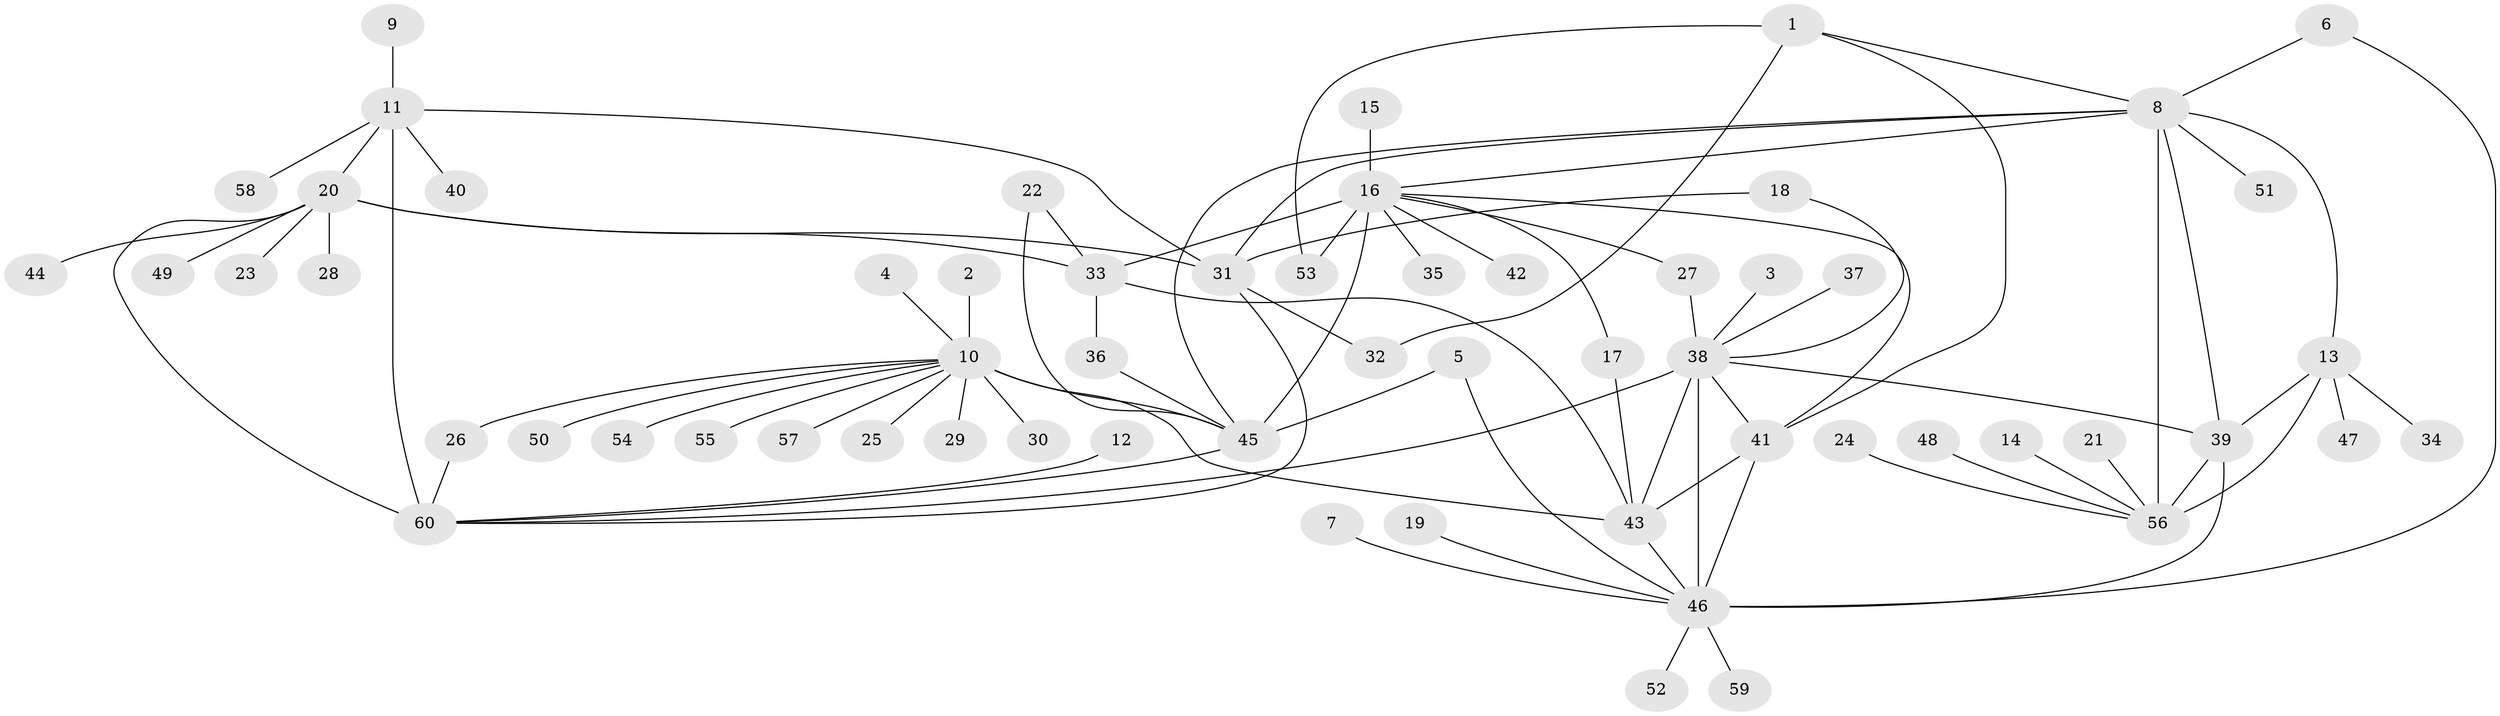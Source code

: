 // original degree distribution, {9: 0.041666666666666664, 6: 0.025, 8: 0.041666666666666664, 10: 0.03333333333333333, 7: 0.06666666666666667, 11: 0.025, 12: 0.016666666666666666, 2: 0.11666666666666667, 4: 0.016666666666666666, 1: 0.575, 3: 0.041666666666666664}
// Generated by graph-tools (version 1.1) at 2025/37/03/04/25 23:37:41]
// undirected, 60 vertices, 87 edges
graph export_dot {
  node [color=gray90,style=filled];
  1;
  2;
  3;
  4;
  5;
  6;
  7;
  8;
  9;
  10;
  11;
  12;
  13;
  14;
  15;
  16;
  17;
  18;
  19;
  20;
  21;
  22;
  23;
  24;
  25;
  26;
  27;
  28;
  29;
  30;
  31;
  32;
  33;
  34;
  35;
  36;
  37;
  38;
  39;
  40;
  41;
  42;
  43;
  44;
  45;
  46;
  47;
  48;
  49;
  50;
  51;
  52;
  53;
  54;
  55;
  56;
  57;
  58;
  59;
  60;
  1 -- 8 [weight=1.0];
  1 -- 32 [weight=1.0];
  1 -- 41 [weight=1.0];
  1 -- 53 [weight=1.0];
  2 -- 10 [weight=1.0];
  3 -- 38 [weight=1.0];
  4 -- 10 [weight=1.0];
  5 -- 45 [weight=1.0];
  5 -- 46 [weight=1.0];
  6 -- 8 [weight=1.0];
  6 -- 46 [weight=1.0];
  7 -- 46 [weight=1.0];
  8 -- 13 [weight=2.0];
  8 -- 16 [weight=1.0];
  8 -- 31 [weight=1.0];
  8 -- 39 [weight=2.0];
  8 -- 45 [weight=1.0];
  8 -- 51 [weight=1.0];
  8 -- 56 [weight=4.0];
  9 -- 11 [weight=1.0];
  10 -- 25 [weight=1.0];
  10 -- 26 [weight=1.0];
  10 -- 29 [weight=1.0];
  10 -- 30 [weight=1.0];
  10 -- 43 [weight=1.0];
  10 -- 45 [weight=8.0];
  10 -- 50 [weight=1.0];
  10 -- 54 [weight=1.0];
  10 -- 55 [weight=1.0];
  10 -- 57 [weight=1.0];
  11 -- 20 [weight=2.0];
  11 -- 31 [weight=2.0];
  11 -- 40 [weight=1.0];
  11 -- 58 [weight=1.0];
  11 -- 60 [weight=4.0];
  12 -- 60 [weight=1.0];
  13 -- 34 [weight=1.0];
  13 -- 39 [weight=1.0];
  13 -- 47 [weight=1.0];
  13 -- 56 [weight=2.0];
  14 -- 56 [weight=1.0];
  15 -- 16 [weight=1.0];
  16 -- 17 [weight=1.0];
  16 -- 27 [weight=1.0];
  16 -- 33 [weight=5.0];
  16 -- 35 [weight=1.0];
  16 -- 41 [weight=1.0];
  16 -- 42 [weight=1.0];
  16 -- 45 [weight=1.0];
  16 -- 53 [weight=1.0];
  17 -- 43 [weight=1.0];
  18 -- 31 [weight=1.0];
  18 -- 38 [weight=1.0];
  19 -- 46 [weight=1.0];
  20 -- 23 [weight=1.0];
  20 -- 28 [weight=1.0];
  20 -- 31 [weight=1.0];
  20 -- 33 [weight=1.0];
  20 -- 44 [weight=1.0];
  20 -- 49 [weight=1.0];
  20 -- 60 [weight=2.0];
  21 -- 56 [weight=1.0];
  22 -- 33 [weight=1.0];
  22 -- 45 [weight=1.0];
  24 -- 56 [weight=1.0];
  26 -- 60 [weight=1.0];
  27 -- 38 [weight=1.0];
  31 -- 32 [weight=1.0];
  31 -- 60 [weight=2.0];
  33 -- 36 [weight=1.0];
  33 -- 43 [weight=1.0];
  36 -- 45 [weight=1.0];
  37 -- 38 [weight=1.0];
  38 -- 39 [weight=1.0];
  38 -- 41 [weight=2.0];
  38 -- 43 [weight=2.0];
  38 -- 46 [weight=4.0];
  38 -- 60 [weight=1.0];
  39 -- 46 [weight=1.0];
  39 -- 56 [weight=2.0];
  41 -- 43 [weight=1.0];
  41 -- 46 [weight=2.0];
  43 -- 46 [weight=2.0];
  45 -- 60 [weight=1.0];
  46 -- 52 [weight=1.0];
  46 -- 59 [weight=1.0];
  48 -- 56 [weight=1.0];
}

